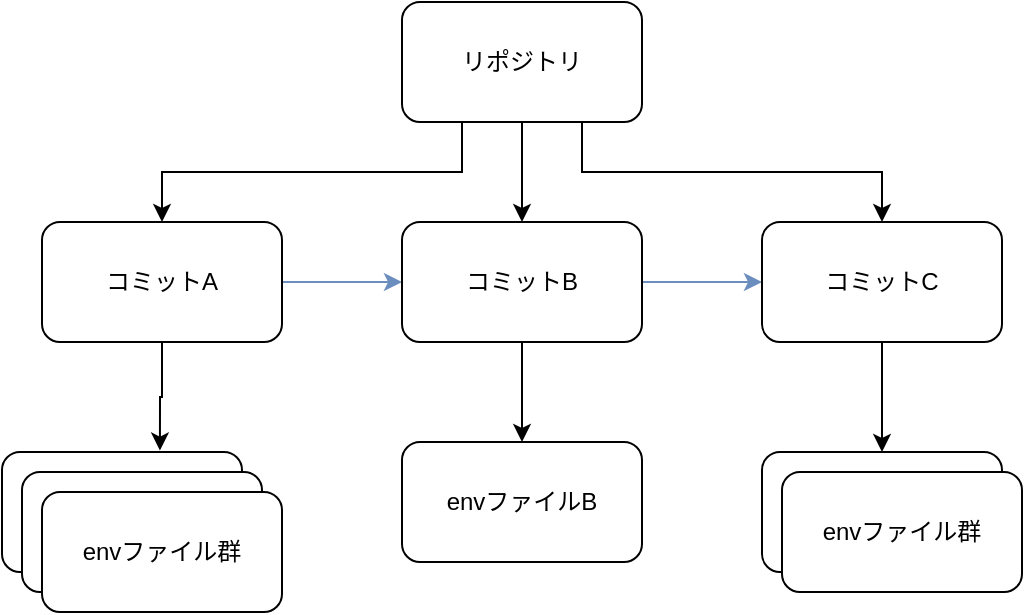 <mxfile version="25.0.3">
  <diagram name="ページ1" id="E5nxWQih5vkxVxe7118i">
    <mxGraphModel dx="724" dy="390" grid="1" gridSize="10" guides="1" tooltips="1" connect="1" arrows="1" fold="1" page="1" pageScale="1" pageWidth="827" pageHeight="1169" math="0" shadow="0">
      <root>
        <mxCell id="0" />
        <mxCell id="1" parent="0" />
        <mxCell id="RY5t9fK-sKWs_IrZdQUy-20" value="" style="edgeStyle=orthogonalEdgeStyle;rounded=0;orthogonalLoop=1;jettySize=auto;html=1;" edge="1" parent="1" source="RY5t9fK-sKWs_IrZdQUy-1" target="RY5t9fK-sKWs_IrZdQUy-3">
          <mxGeometry relative="1" as="geometry" />
        </mxCell>
        <mxCell id="RY5t9fK-sKWs_IrZdQUy-22" value="" style="edgeStyle=orthogonalEdgeStyle;rounded=0;orthogonalLoop=1;jettySize=auto;html=1;exitX=0.75;exitY=1;exitDx=0;exitDy=0;entryX=0.5;entryY=0;entryDx=0;entryDy=0;" edge="1" parent="1" source="RY5t9fK-sKWs_IrZdQUy-1" target="RY5t9fK-sKWs_IrZdQUy-4">
          <mxGeometry relative="1" as="geometry" />
        </mxCell>
        <mxCell id="RY5t9fK-sKWs_IrZdQUy-24" value="" style="edgeStyle=orthogonalEdgeStyle;rounded=0;orthogonalLoop=1;jettySize=auto;html=1;entryX=0.5;entryY=0;entryDx=0;entryDy=0;exitX=0.25;exitY=1;exitDx=0;exitDy=0;" edge="1" parent="1" source="RY5t9fK-sKWs_IrZdQUy-1" target="RY5t9fK-sKWs_IrZdQUy-2">
          <mxGeometry relative="1" as="geometry" />
        </mxCell>
        <mxCell id="RY5t9fK-sKWs_IrZdQUy-1" value="リポジトリ" style="rounded=1;whiteSpace=wrap;html=1;" vertex="1" parent="1">
          <mxGeometry x="220" y="90" width="120" height="60" as="geometry" />
        </mxCell>
        <mxCell id="RY5t9fK-sKWs_IrZdQUy-5" value="" style="edgeStyle=orthogonalEdgeStyle;rounded=0;orthogonalLoop=1;jettySize=auto;html=1;fillColor=#dae8fc;strokeColor=#6c8ebf;" edge="1" parent="1" source="RY5t9fK-sKWs_IrZdQUy-2" target="RY5t9fK-sKWs_IrZdQUy-3">
          <mxGeometry relative="1" as="geometry" />
        </mxCell>
        <mxCell id="RY5t9fK-sKWs_IrZdQUy-15" value="" style="edgeStyle=orthogonalEdgeStyle;rounded=0;orthogonalLoop=1;jettySize=auto;html=1;entryX=0.658;entryY=-0.012;entryDx=0;entryDy=0;entryPerimeter=0;" edge="1" parent="1" source="RY5t9fK-sKWs_IrZdQUy-2" target="RY5t9fK-sKWs_IrZdQUy-7">
          <mxGeometry relative="1" as="geometry" />
        </mxCell>
        <mxCell id="RY5t9fK-sKWs_IrZdQUy-2" value="コミットA" style="rounded=1;whiteSpace=wrap;html=1;" vertex="1" parent="1">
          <mxGeometry x="40" y="200" width="120" height="60" as="geometry" />
        </mxCell>
        <mxCell id="RY5t9fK-sKWs_IrZdQUy-6" value="" style="edgeStyle=orthogonalEdgeStyle;rounded=0;orthogonalLoop=1;jettySize=auto;html=1;fillColor=#dae8fc;strokeColor=#6c8ebf;" edge="1" parent="1" source="RY5t9fK-sKWs_IrZdQUy-3" target="RY5t9fK-sKWs_IrZdQUy-4">
          <mxGeometry relative="1" as="geometry" />
        </mxCell>
        <mxCell id="RY5t9fK-sKWs_IrZdQUy-13" value="" style="edgeStyle=orthogonalEdgeStyle;rounded=0;orthogonalLoop=1;jettySize=auto;html=1;" edge="1" parent="1" source="RY5t9fK-sKWs_IrZdQUy-3" target="RY5t9fK-sKWs_IrZdQUy-12">
          <mxGeometry relative="1" as="geometry" />
        </mxCell>
        <mxCell id="RY5t9fK-sKWs_IrZdQUy-3" value="コミットB" style="rounded=1;whiteSpace=wrap;html=1;" vertex="1" parent="1">
          <mxGeometry x="220" y="200" width="120" height="60" as="geometry" />
        </mxCell>
        <mxCell id="RY5t9fK-sKWs_IrZdQUy-19" value="" style="edgeStyle=orthogonalEdgeStyle;rounded=0;orthogonalLoop=1;jettySize=auto;html=1;entryX=0.5;entryY=0;entryDx=0;entryDy=0;" edge="1" parent="1" source="RY5t9fK-sKWs_IrZdQUy-4" target="RY5t9fK-sKWs_IrZdQUy-17">
          <mxGeometry relative="1" as="geometry" />
        </mxCell>
        <mxCell id="RY5t9fK-sKWs_IrZdQUy-4" value="コミットC" style="rounded=1;whiteSpace=wrap;html=1;" vertex="1" parent="1">
          <mxGeometry x="400" y="200" width="120" height="60" as="geometry" />
        </mxCell>
        <mxCell id="RY5t9fK-sKWs_IrZdQUy-7" value="envファイルA" style="rounded=1;whiteSpace=wrap;html=1;" vertex="1" parent="1">
          <mxGeometry x="20" y="315" width="120" height="60" as="geometry" />
        </mxCell>
        <mxCell id="RY5t9fK-sKWs_IrZdQUy-8" value="envファイルB" style="rounded=1;whiteSpace=wrap;html=1;" vertex="1" parent="1">
          <mxGeometry x="30" y="325" width="120" height="60" as="geometry" />
        </mxCell>
        <mxCell id="RY5t9fK-sKWs_IrZdQUy-9" value="envファイル群" style="rounded=1;whiteSpace=wrap;html=1;" vertex="1" parent="1">
          <mxGeometry x="40" y="335" width="120" height="60" as="geometry" />
        </mxCell>
        <mxCell id="RY5t9fK-sKWs_IrZdQUy-12" value="envファイルB" style="rounded=1;whiteSpace=wrap;html=1;" vertex="1" parent="1">
          <mxGeometry x="220" y="310" width="120" height="60" as="geometry" />
        </mxCell>
        <mxCell id="RY5t9fK-sKWs_IrZdQUy-17" value="envファイルB" style="rounded=1;whiteSpace=wrap;html=1;" vertex="1" parent="1">
          <mxGeometry x="400" y="315" width="120" height="60" as="geometry" />
        </mxCell>
        <mxCell id="RY5t9fK-sKWs_IrZdQUy-18" value="envファイル群" style="rounded=1;whiteSpace=wrap;html=1;" vertex="1" parent="1">
          <mxGeometry x="410" y="325" width="120" height="60" as="geometry" />
        </mxCell>
      </root>
    </mxGraphModel>
  </diagram>
</mxfile>
